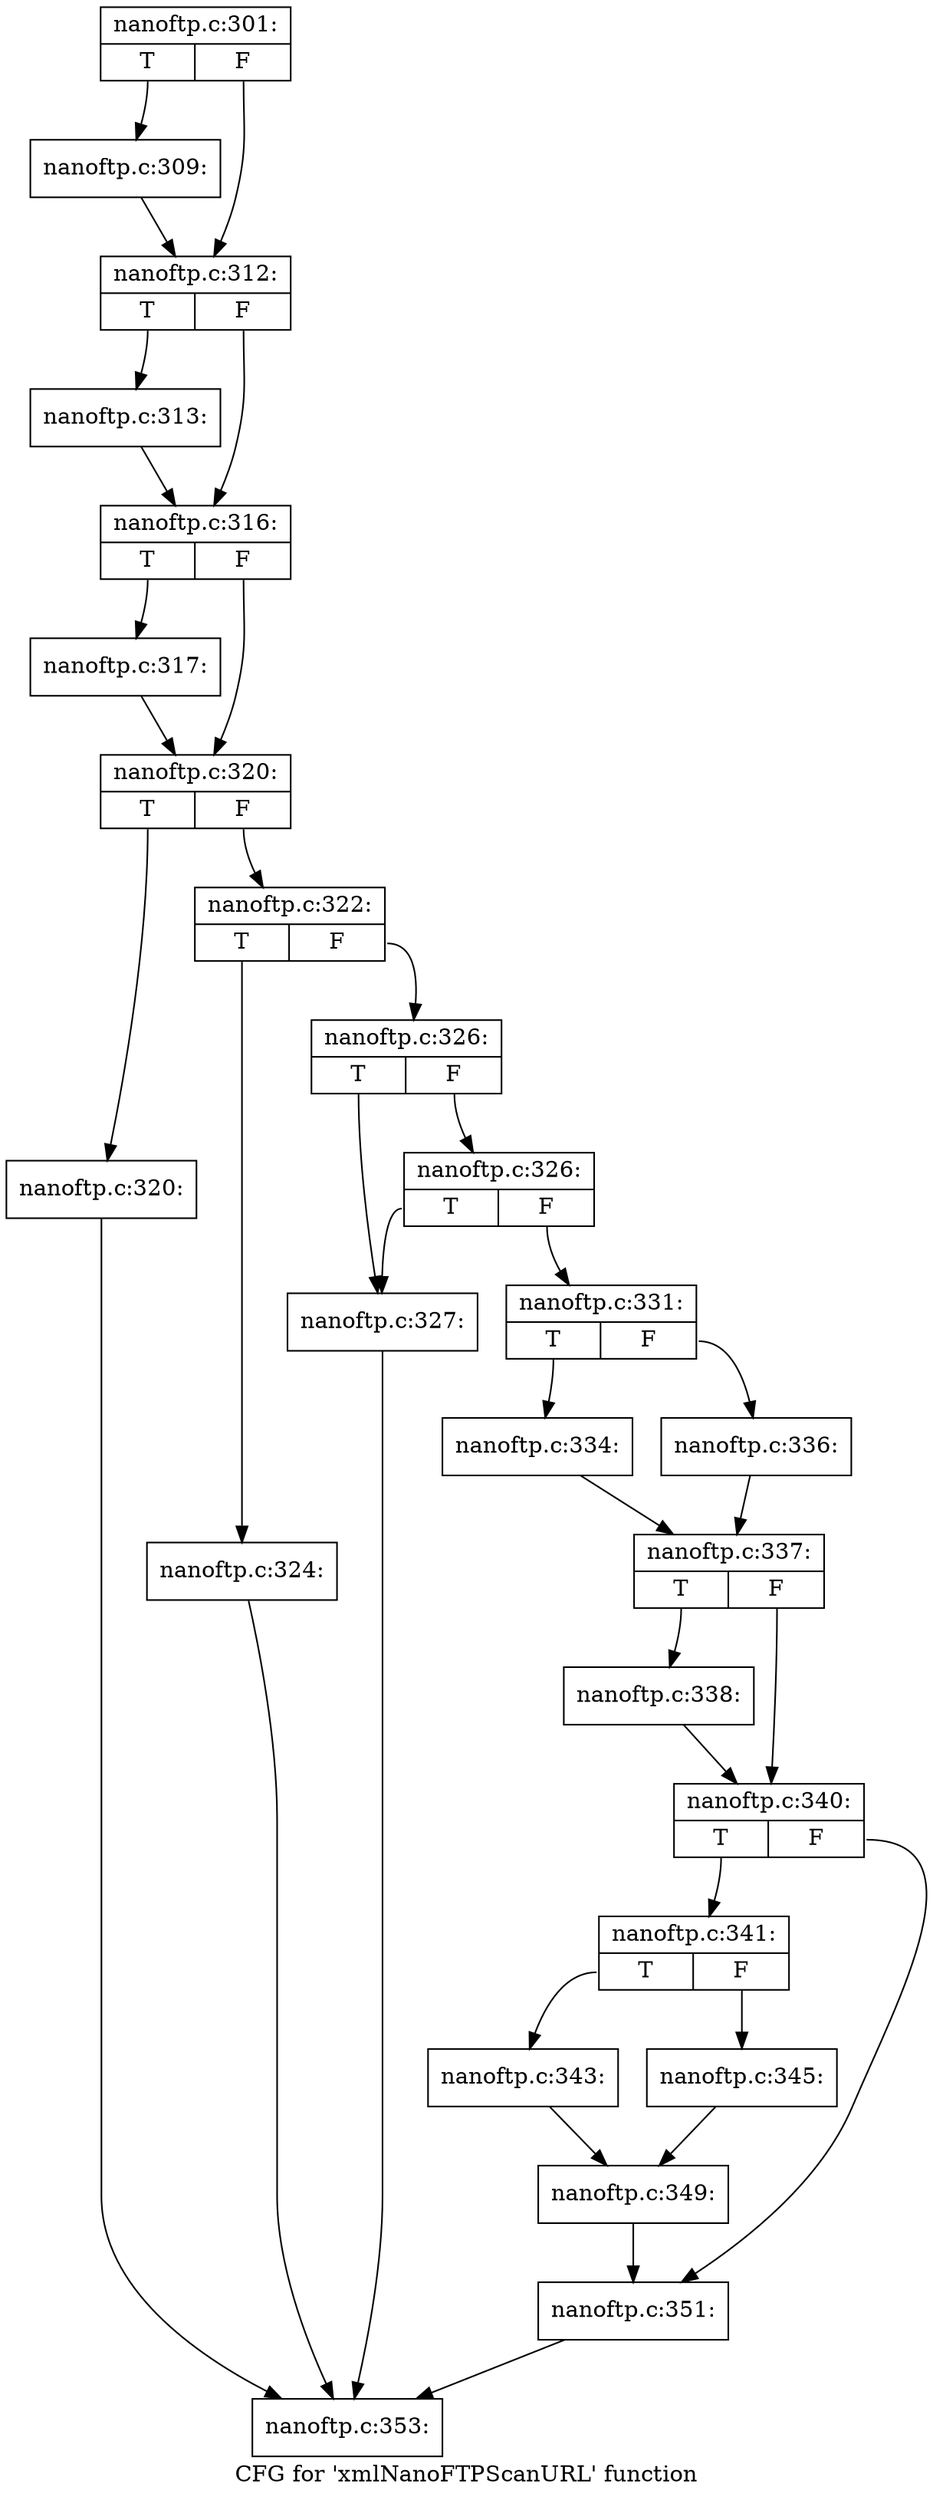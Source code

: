 digraph "CFG for 'xmlNanoFTPScanURL' function" {
	label="CFG for 'xmlNanoFTPScanURL' function";

	Node0x3f8ace0 [shape=record,label="{nanoftp.c:301:|{<s0>T|<s1>F}}"];
	Node0x3f8ace0:s0 -> Node0x3f8cc00;
	Node0x3f8ace0:s1 -> Node0x3f8cc50;
	Node0x3f8cc00 [shape=record,label="{nanoftp.c:309:}"];
	Node0x3f8cc00 -> Node0x3f8cc50;
	Node0x3f8cc50 [shape=record,label="{nanoftp.c:312:|{<s0>T|<s1>F}}"];
	Node0x3f8cc50:s0 -> Node0x3f8d6f0;
	Node0x3f8cc50:s1 -> Node0x3f8d740;
	Node0x3f8d6f0 [shape=record,label="{nanoftp.c:313:}"];
	Node0x3f8d6f0 -> Node0x3f8d740;
	Node0x3f8d740 [shape=record,label="{nanoftp.c:316:|{<s0>T|<s1>F}}"];
	Node0x3f8d740:s0 -> Node0x3f8e1e0;
	Node0x3f8d740:s1 -> Node0x3f8e230;
	Node0x3f8e1e0 [shape=record,label="{nanoftp.c:317:}"];
	Node0x3f8e1e0 -> Node0x3f8e230;
	Node0x3f8e230 [shape=record,label="{nanoftp.c:320:|{<s0>T|<s1>F}}"];
	Node0x3f8e230:s0 -> Node0x3f8ecd0;
	Node0x3f8e230:s1 -> Node0x3f8ed20;
	Node0x3f8ecd0 [shape=record,label="{nanoftp.c:320:}"];
	Node0x3f8ecd0 -> Node0x3e7f170;
	Node0x3f8ed20 [shape=record,label="{nanoftp.c:322:|{<s0>T|<s1>F}}"];
	Node0x3f8ed20:s0 -> Node0x3f8f340;
	Node0x3f8ed20:s1 -> Node0x3f8f390;
	Node0x3f8f340 [shape=record,label="{nanoftp.c:324:}"];
	Node0x3f8f340 -> Node0x3e7f170;
	Node0x3f8f390 [shape=record,label="{nanoftp.c:326:|{<s0>T|<s1>F}}"];
	Node0x3f8f390:s0 -> Node0x3f8f740;
	Node0x3f8f390:s1 -> Node0x3f8f7e0;
	Node0x3f8f7e0 [shape=record,label="{nanoftp.c:326:|{<s0>T|<s1>F}}"];
	Node0x3f8f7e0:s0 -> Node0x3f8f740;
	Node0x3f8f7e0:s1 -> Node0x3f8f790;
	Node0x3f8f740 [shape=record,label="{nanoftp.c:327:}"];
	Node0x3f8f740 -> Node0x3e7f170;
	Node0x3f8f790 [shape=record,label="{nanoftp.c:331:|{<s0>T|<s1>F}}"];
	Node0x3f8f790:s0 -> Node0x3f90c50;
	Node0x3f8f790:s1 -> Node0x3f90cf0;
	Node0x3f90c50 [shape=record,label="{nanoftp.c:334:}"];
	Node0x3f90c50 -> Node0x3f90ca0;
	Node0x3f90cf0 [shape=record,label="{nanoftp.c:336:}"];
	Node0x3f90cf0 -> Node0x3f90ca0;
	Node0x3f90ca0 [shape=record,label="{nanoftp.c:337:|{<s0>T|<s1>F}}"];
	Node0x3f90ca0:s0 -> Node0x3f91a50;
	Node0x3f90ca0:s1 -> Node0x3f91aa0;
	Node0x3f91a50 [shape=record,label="{nanoftp.c:338:}"];
	Node0x3f91a50 -> Node0x3f91aa0;
	Node0x3f91aa0 [shape=record,label="{nanoftp.c:340:|{<s0>T|<s1>F}}"];
	Node0x3f91aa0:s0 -> Node0x3f92320;
	Node0x3f91aa0:s1 -> Node0x3f92370;
	Node0x3f92320 [shape=record,label="{nanoftp.c:341:|{<s0>T|<s1>F}}"];
	Node0x3f92320:s0 -> Node0x3f92b30;
	Node0x3f92320:s1 -> Node0x3f92bd0;
	Node0x3f92b30 [shape=record,label="{nanoftp.c:343:}"];
	Node0x3f92b30 -> Node0x3f92b80;
	Node0x3f92bd0 [shape=record,label="{nanoftp.c:345:}"];
	Node0x3f92bd0 -> Node0x3f92b80;
	Node0x3f92b80 [shape=record,label="{nanoftp.c:349:}"];
	Node0x3f92b80 -> Node0x3f92370;
	Node0x3f92370 [shape=record,label="{nanoftp.c:351:}"];
	Node0x3f92370 -> Node0x3e7f170;
	Node0x3e7f170 [shape=record,label="{nanoftp.c:353:}"];
}
